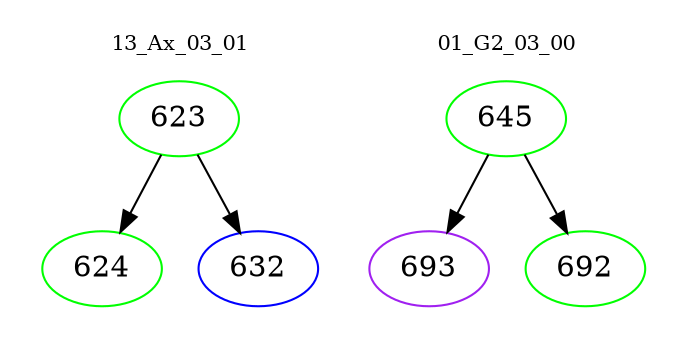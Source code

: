 digraph{
subgraph cluster_0 {
color = white
label = "13_Ax_03_01";
fontsize=10;
T0_623 [label="623", color="green"]
T0_623 -> T0_624 [color="black"]
T0_624 [label="624", color="green"]
T0_623 -> T0_632 [color="black"]
T0_632 [label="632", color="blue"]
}
subgraph cluster_1 {
color = white
label = "01_G2_03_00";
fontsize=10;
T1_645 [label="645", color="green"]
T1_645 -> T1_693 [color="black"]
T1_693 [label="693", color="purple"]
T1_645 -> T1_692 [color="black"]
T1_692 [label="692", color="green"]
}
}
